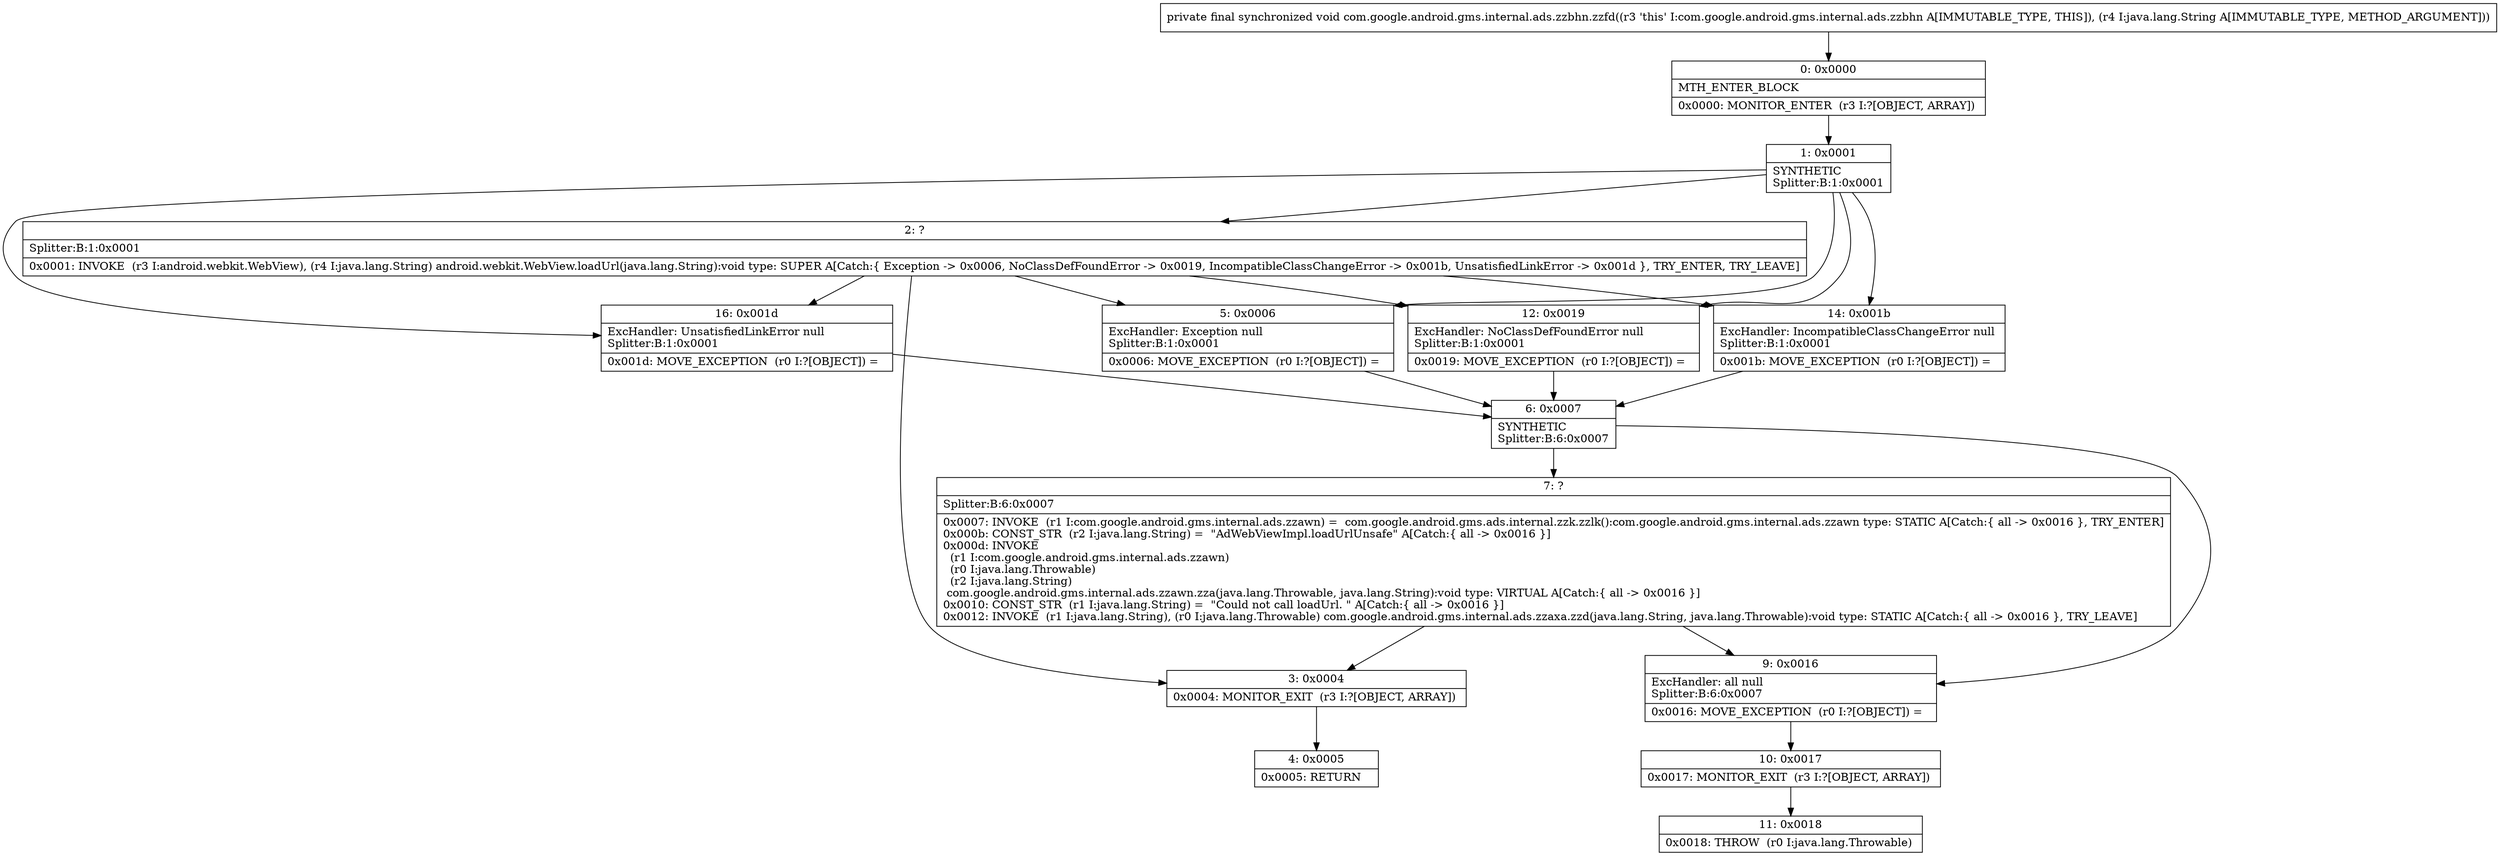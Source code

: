 digraph "CFG forcom.google.android.gms.internal.ads.zzbhn.zzfd(Ljava\/lang\/String;)V" {
Node_0 [shape=record,label="{0\:\ 0x0000|MTH_ENTER_BLOCK\l|0x0000: MONITOR_ENTER  (r3 I:?[OBJECT, ARRAY]) \l}"];
Node_1 [shape=record,label="{1\:\ 0x0001|SYNTHETIC\lSplitter:B:1:0x0001\l}"];
Node_2 [shape=record,label="{2\:\ ?|Splitter:B:1:0x0001\l|0x0001: INVOKE  (r3 I:android.webkit.WebView), (r4 I:java.lang.String) android.webkit.WebView.loadUrl(java.lang.String):void type: SUPER A[Catch:\{ Exception \-\> 0x0006, NoClassDefFoundError \-\> 0x0019, IncompatibleClassChangeError \-\> 0x001b, UnsatisfiedLinkError \-\> 0x001d \}, TRY_ENTER, TRY_LEAVE]\l}"];
Node_3 [shape=record,label="{3\:\ 0x0004|0x0004: MONITOR_EXIT  (r3 I:?[OBJECT, ARRAY]) \l}"];
Node_4 [shape=record,label="{4\:\ 0x0005|0x0005: RETURN   \l}"];
Node_5 [shape=record,label="{5\:\ 0x0006|ExcHandler: Exception null\lSplitter:B:1:0x0001\l|0x0006: MOVE_EXCEPTION  (r0 I:?[OBJECT]) =  \l}"];
Node_6 [shape=record,label="{6\:\ 0x0007|SYNTHETIC\lSplitter:B:6:0x0007\l}"];
Node_7 [shape=record,label="{7\:\ ?|Splitter:B:6:0x0007\l|0x0007: INVOKE  (r1 I:com.google.android.gms.internal.ads.zzawn) =  com.google.android.gms.ads.internal.zzk.zzlk():com.google.android.gms.internal.ads.zzawn type: STATIC A[Catch:\{ all \-\> 0x0016 \}, TRY_ENTER]\l0x000b: CONST_STR  (r2 I:java.lang.String) =  \"AdWebViewImpl.loadUrlUnsafe\" A[Catch:\{ all \-\> 0x0016 \}]\l0x000d: INVOKE  \l  (r1 I:com.google.android.gms.internal.ads.zzawn)\l  (r0 I:java.lang.Throwable)\l  (r2 I:java.lang.String)\l com.google.android.gms.internal.ads.zzawn.zza(java.lang.Throwable, java.lang.String):void type: VIRTUAL A[Catch:\{ all \-\> 0x0016 \}]\l0x0010: CONST_STR  (r1 I:java.lang.String) =  \"Could not call loadUrl. \" A[Catch:\{ all \-\> 0x0016 \}]\l0x0012: INVOKE  (r1 I:java.lang.String), (r0 I:java.lang.Throwable) com.google.android.gms.internal.ads.zzaxa.zzd(java.lang.String, java.lang.Throwable):void type: STATIC A[Catch:\{ all \-\> 0x0016 \}, TRY_LEAVE]\l}"];
Node_9 [shape=record,label="{9\:\ 0x0016|ExcHandler: all null\lSplitter:B:6:0x0007\l|0x0016: MOVE_EXCEPTION  (r0 I:?[OBJECT]) =  \l}"];
Node_10 [shape=record,label="{10\:\ 0x0017|0x0017: MONITOR_EXIT  (r3 I:?[OBJECT, ARRAY]) \l}"];
Node_11 [shape=record,label="{11\:\ 0x0018|0x0018: THROW  (r0 I:java.lang.Throwable) \l}"];
Node_12 [shape=record,label="{12\:\ 0x0019|ExcHandler: NoClassDefFoundError null\lSplitter:B:1:0x0001\l|0x0019: MOVE_EXCEPTION  (r0 I:?[OBJECT]) =  \l}"];
Node_14 [shape=record,label="{14\:\ 0x001b|ExcHandler: IncompatibleClassChangeError null\lSplitter:B:1:0x0001\l|0x001b: MOVE_EXCEPTION  (r0 I:?[OBJECT]) =  \l}"];
Node_16 [shape=record,label="{16\:\ 0x001d|ExcHandler: UnsatisfiedLinkError null\lSplitter:B:1:0x0001\l|0x001d: MOVE_EXCEPTION  (r0 I:?[OBJECT]) =  \l}"];
MethodNode[shape=record,label="{private final synchronized void com.google.android.gms.internal.ads.zzbhn.zzfd((r3 'this' I:com.google.android.gms.internal.ads.zzbhn A[IMMUTABLE_TYPE, THIS]), (r4 I:java.lang.String A[IMMUTABLE_TYPE, METHOD_ARGUMENT])) }"];
MethodNode -> Node_0;
Node_0 -> Node_1;
Node_1 -> Node_2;
Node_1 -> Node_5;
Node_1 -> Node_12;
Node_1 -> Node_14;
Node_1 -> Node_16;
Node_2 -> Node_3;
Node_2 -> Node_5;
Node_2 -> Node_12;
Node_2 -> Node_14;
Node_2 -> Node_16;
Node_3 -> Node_4;
Node_5 -> Node_6;
Node_6 -> Node_7;
Node_6 -> Node_9;
Node_7 -> Node_9;
Node_7 -> Node_3;
Node_9 -> Node_10;
Node_10 -> Node_11;
Node_12 -> Node_6;
Node_14 -> Node_6;
Node_16 -> Node_6;
}

